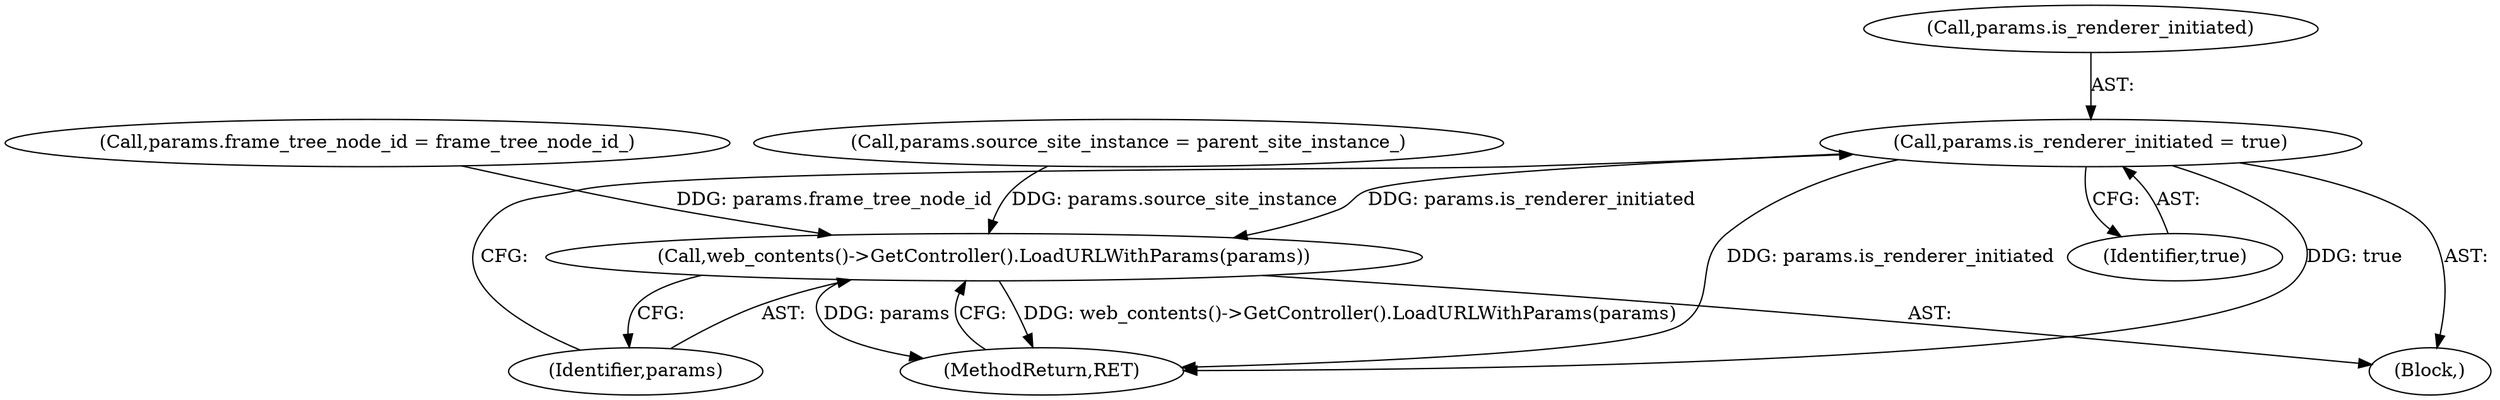 digraph "1_Chrome_5bb223676defeba9c44a5ce42460c86e24561e73_10@del" {
"1000114" [label="(Call,params.is_renderer_initiated = true)"];
"1000119" [label="(Call,web_contents()->GetController().LoadURLWithParams(params))"];
"1000115" [label="(Call,params.is_renderer_initiated)"];
"1000120" [label="(Identifier,params)"];
"1000118" [label="(Identifier,true)"];
"1000114" [label="(Call,params.is_renderer_initiated = true)"];
"1000119" [label="(Call,web_contents()->GetController().LoadURLWithParams(params))"];
"1000104" [label="(Call,params.frame_tree_node_id = frame_tree_node_id_)"];
"1000121" [label="(MethodReturn,RET)"];
"1000109" [label="(Call,params.source_site_instance = parent_site_instance_)"];
"1000101" [label="(Block,)"];
"1000114" -> "1000101"  [label="AST: "];
"1000114" -> "1000118"  [label="CFG: "];
"1000115" -> "1000114"  [label="AST: "];
"1000118" -> "1000114"  [label="AST: "];
"1000120" -> "1000114"  [label="CFG: "];
"1000114" -> "1000121"  [label="DDG: params.is_renderer_initiated"];
"1000114" -> "1000121"  [label="DDG: true"];
"1000114" -> "1000119"  [label="DDG: params.is_renderer_initiated"];
"1000119" -> "1000101"  [label="AST: "];
"1000119" -> "1000120"  [label="CFG: "];
"1000120" -> "1000119"  [label="AST: "];
"1000121" -> "1000119"  [label="CFG: "];
"1000119" -> "1000121"  [label="DDG: web_contents()->GetController().LoadURLWithParams(params)"];
"1000119" -> "1000121"  [label="DDG: params"];
"1000104" -> "1000119"  [label="DDG: params.frame_tree_node_id"];
"1000109" -> "1000119"  [label="DDG: params.source_site_instance"];
}
